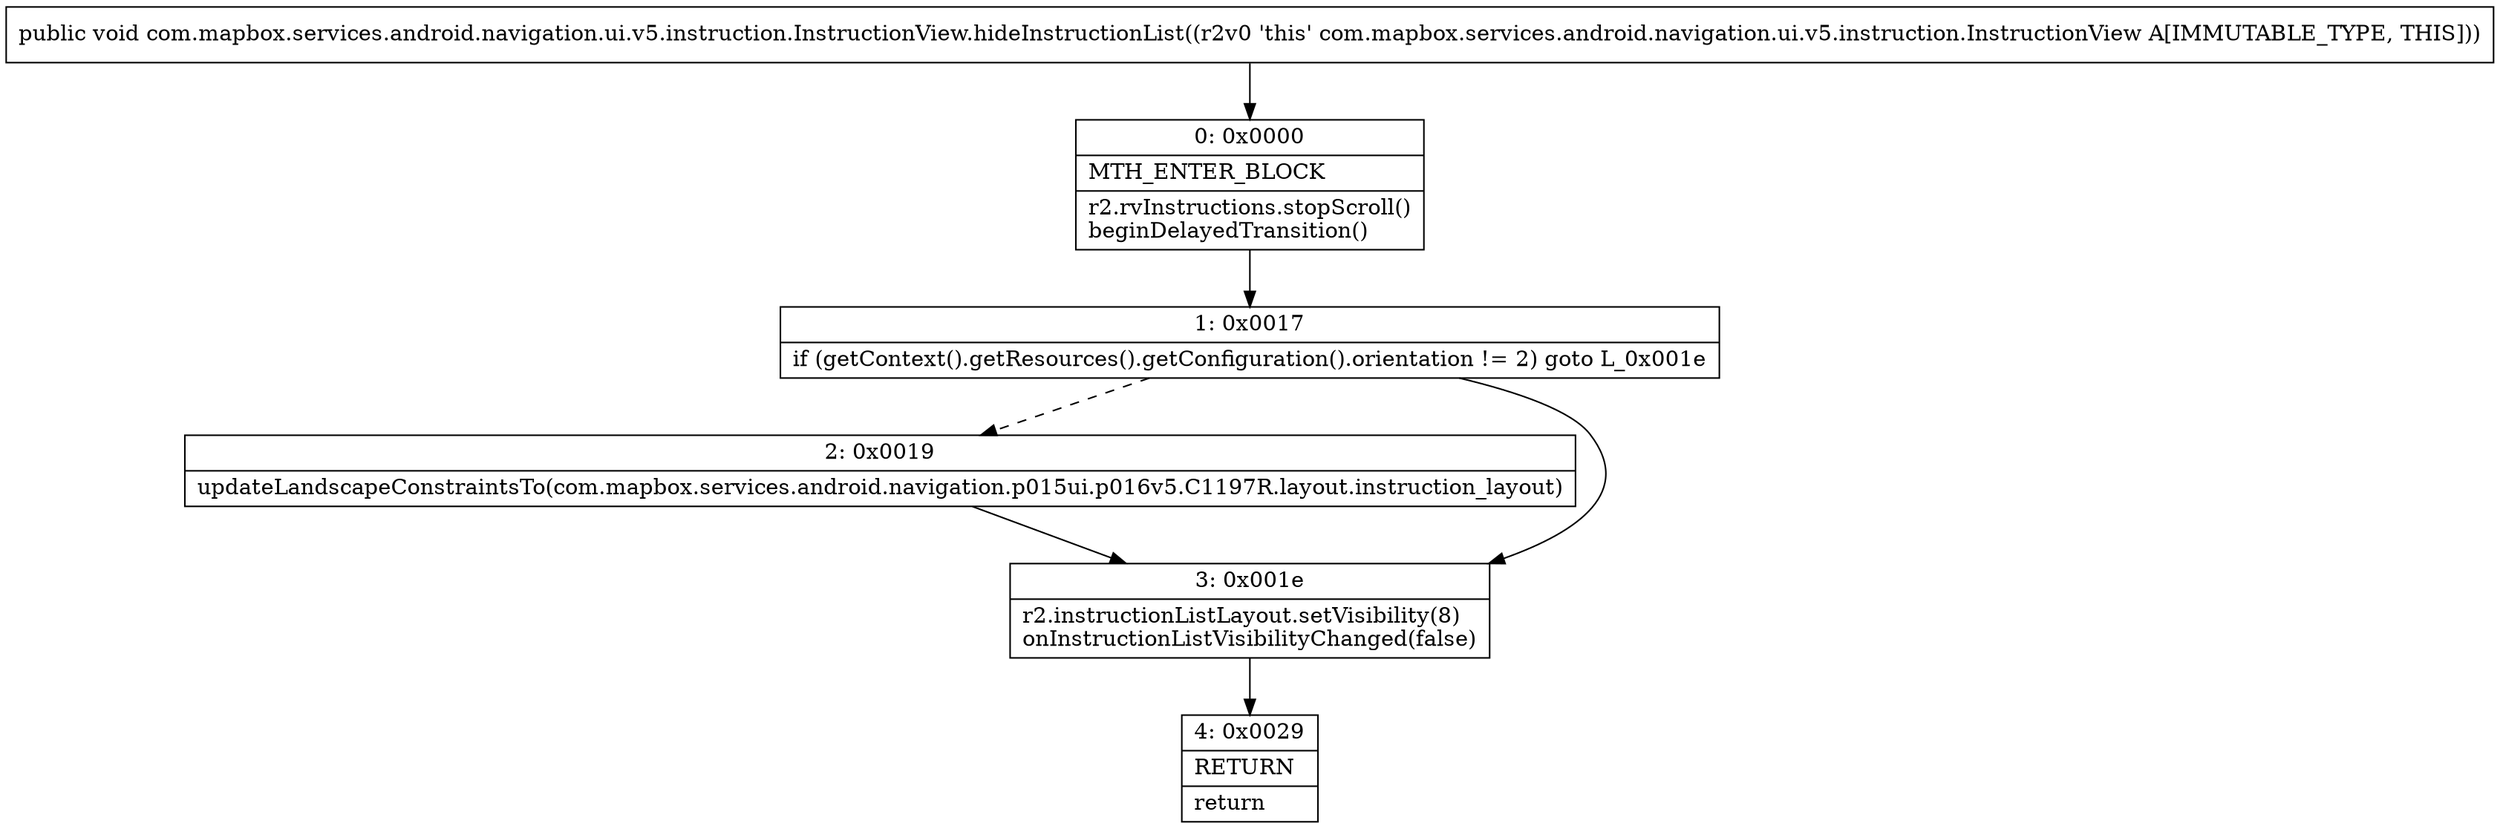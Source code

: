 digraph "CFG forcom.mapbox.services.android.navigation.ui.v5.instruction.InstructionView.hideInstructionList()V" {
Node_0 [shape=record,label="{0\:\ 0x0000|MTH_ENTER_BLOCK\l|r2.rvInstructions.stopScroll()\lbeginDelayedTransition()\l}"];
Node_1 [shape=record,label="{1\:\ 0x0017|if (getContext().getResources().getConfiguration().orientation != 2) goto L_0x001e\l}"];
Node_2 [shape=record,label="{2\:\ 0x0019|updateLandscapeConstraintsTo(com.mapbox.services.android.navigation.p015ui.p016v5.C1197R.layout.instruction_layout)\l}"];
Node_3 [shape=record,label="{3\:\ 0x001e|r2.instructionListLayout.setVisibility(8)\lonInstructionListVisibilityChanged(false)\l}"];
Node_4 [shape=record,label="{4\:\ 0x0029|RETURN\l|return\l}"];
MethodNode[shape=record,label="{public void com.mapbox.services.android.navigation.ui.v5.instruction.InstructionView.hideInstructionList((r2v0 'this' com.mapbox.services.android.navigation.ui.v5.instruction.InstructionView A[IMMUTABLE_TYPE, THIS])) }"];
MethodNode -> Node_0;
Node_0 -> Node_1;
Node_1 -> Node_2[style=dashed];
Node_1 -> Node_3;
Node_2 -> Node_3;
Node_3 -> Node_4;
}

